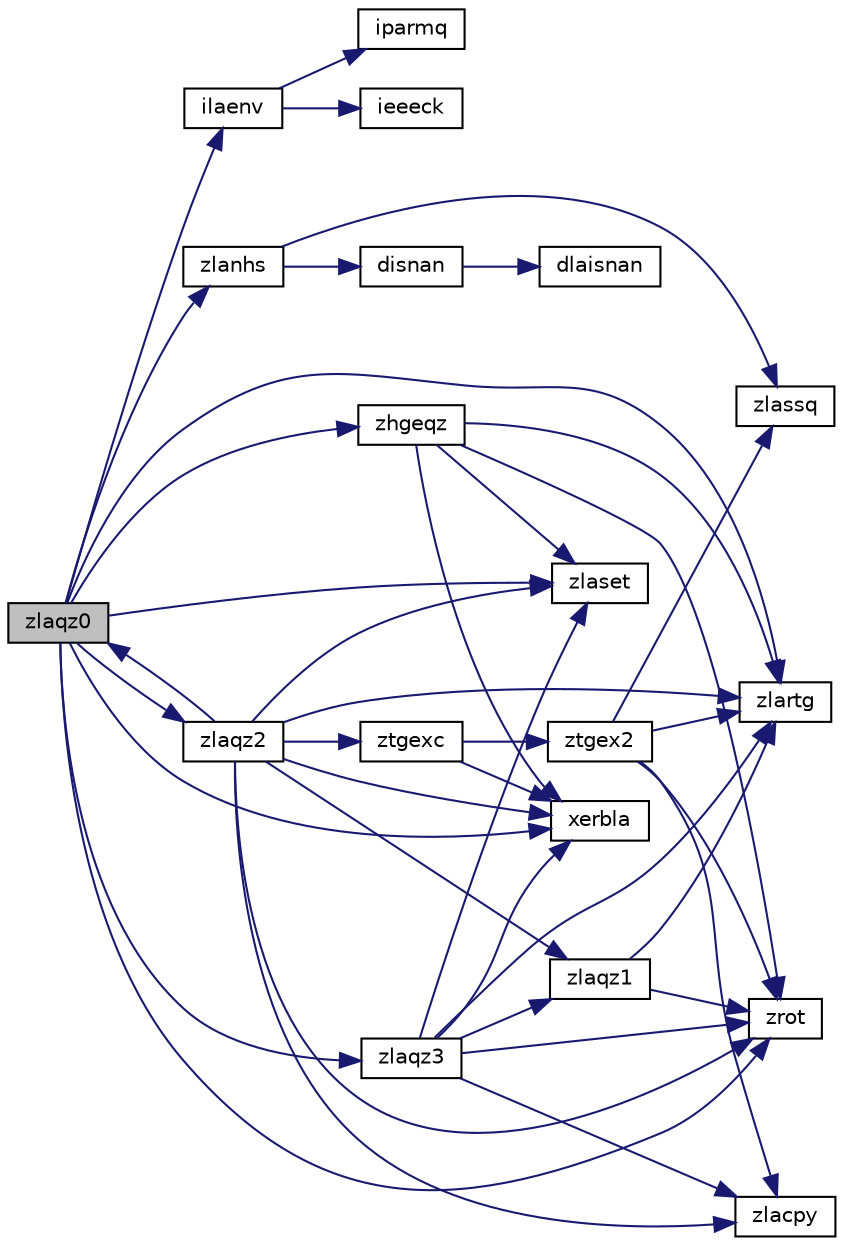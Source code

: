 digraph "zlaqz0"
{
 // LATEX_PDF_SIZE
  edge [fontname="Helvetica",fontsize="10",labelfontname="Helvetica",labelfontsize="10"];
  node [fontname="Helvetica",fontsize="10",shape=record];
  rankdir="LR";
  Node1 [label="zlaqz0",height=0.2,width=0.4,color="black", fillcolor="grey75", style="filled", fontcolor="black",tooltip="ZLAQZ0"];
  Node1 -> Node2 [color="midnightblue",fontsize="10",style="solid",fontname="Helvetica"];
  Node2 [label="ilaenv",height=0.2,width=0.4,color="black", fillcolor="white", style="filled",URL="$ilaenv_8f.html#ab1f37bde76d31aee91a09bb2f8e87ce6",tooltip="ILAENV"];
  Node2 -> Node3 [color="midnightblue",fontsize="10",style="solid",fontname="Helvetica"];
  Node3 [label="ieeeck",height=0.2,width=0.4,color="black", fillcolor="white", style="filled",URL="$ieeeck_8f.html#a97715c995b884378afbbff7915d884c5",tooltip="IEEECK"];
  Node2 -> Node4 [color="midnightblue",fontsize="10",style="solid",fontname="Helvetica"];
  Node4 [label="iparmq",height=0.2,width=0.4,color="black", fillcolor="white", style="filled",URL="$iparmq_8f.html#a6e703cb600283f4bcb1b340cfd8ad3d9",tooltip="IPARMQ"];
  Node1 -> Node5 [color="midnightblue",fontsize="10",style="solid",fontname="Helvetica"];
  Node5 [label="xerbla",height=0.2,width=0.4,color="black", fillcolor="white", style="filled",URL="$xerbla_8f.html#a377ee61015baf8dea7770b3a404b1c07",tooltip="XERBLA"];
  Node1 -> Node6 [color="midnightblue",fontsize="10",style="solid",fontname="Helvetica"];
  Node6 [label="zhgeqz",height=0.2,width=0.4,color="black", fillcolor="white", style="filled",URL="$zhgeqz_8f.html#a56eeaaec72c76c53df90a3aed330f17a",tooltip="ZHGEQZ"];
  Node6 -> Node5 [color="midnightblue",fontsize="10",style="solid",fontname="Helvetica"];
  Node6 -> Node7 [color="midnightblue",fontsize="10",style="solid",fontname="Helvetica"];
  Node7 [label="zlartg",height=0.2,width=0.4,color="black", fillcolor="white", style="filled",URL="$zlartg_8f90.html#a1e266e78a9a8585a1fc67f2d23badc64",tooltip="ZLARTG generates a plane rotation with real cosine and complex sine."];
  Node6 -> Node8 [color="midnightblue",fontsize="10",style="solid",fontname="Helvetica"];
  Node8 [label="zlaset",height=0.2,width=0.4,color="black", fillcolor="white", style="filled",URL="$zlaset_8f.html#aa4389d0e0e031c70c351acf7dbad6a85",tooltip="ZLASET initializes the off-diagonal elements and the diagonal elements of a matrix to given values."];
  Node6 -> Node9 [color="midnightblue",fontsize="10",style="solid",fontname="Helvetica"];
  Node9 [label="zrot",height=0.2,width=0.4,color="black", fillcolor="white", style="filled",URL="$zrot_8f.html#a423fa89faf02ec43f5b664f91ce29729",tooltip="ZROT applies a plane rotation with real cosine and complex sine to a pair of complex vectors."];
  Node1 -> Node10 [color="midnightblue",fontsize="10",style="solid",fontname="Helvetica"];
  Node10 [label="zlanhs",height=0.2,width=0.4,color="black", fillcolor="white", style="filled",URL="$zlanhs_8f.html#af5825d5c969bcf666b7c34adad23096e",tooltip="ZLANHS returns the value of the 1-norm, Frobenius norm, infinity-norm, or the largest absolute value ..."];
  Node10 -> Node11 [color="midnightblue",fontsize="10",style="solid",fontname="Helvetica"];
  Node11 [label="disnan",height=0.2,width=0.4,color="black", fillcolor="white", style="filled",URL="$disnan_8f.html#a230d4e1886896853b11e44e541b2c6a3",tooltip="DISNAN tests input for NaN."];
  Node11 -> Node12 [color="midnightblue",fontsize="10",style="solid",fontname="Helvetica"];
  Node12 [label="dlaisnan",height=0.2,width=0.4,color="black", fillcolor="white", style="filled",URL="$dlaisnan_8f.html#a341ec834c6fc14a17fead550ff486022",tooltip="DLAISNAN tests input for NaN by comparing two arguments for inequality."];
  Node10 -> Node13 [color="midnightblue",fontsize="10",style="solid",fontname="Helvetica"];
  Node13 [label="zlassq",height=0.2,width=0.4,color="black", fillcolor="white", style="filled",URL="$zlassq_8f90.html#a254e1782d1c2f96e9e3164578481f9ce",tooltip="ZLASSQ updates a sum of squares represented in scaled form."];
  Node1 -> Node14 [color="midnightblue",fontsize="10",style="solid",fontname="Helvetica"];
  Node14 [label="zlaqz2",height=0.2,width=0.4,color="black", fillcolor="white", style="filled",URL="$zlaqz2_8f.html#ae32bbca995fb81fbdbe75468d1be55d0",tooltip="ZLAQZ2"];
  Node14 -> Node5 [color="midnightblue",fontsize="10",style="solid",fontname="Helvetica"];
  Node14 -> Node15 [color="midnightblue",fontsize="10",style="solid",fontname="Helvetica"];
  Node15 [label="zlacpy",height=0.2,width=0.4,color="black", fillcolor="white", style="filled",URL="$zlacpy_8f.html#a519ff79bf915433651747242f22078fb",tooltip="ZLACPY copies all or part of one two-dimensional array to another."];
  Node14 -> Node1 [color="midnightblue",fontsize="10",style="solid",fontname="Helvetica"];
  Node14 -> Node16 [color="midnightblue",fontsize="10",style="solid",fontname="Helvetica"];
  Node16 [label="zlaqz1",height=0.2,width=0.4,color="black", fillcolor="white", style="filled",URL="$zlaqz1_8f.html#a1553e50c713dd32c87e12b91417821a5",tooltip="ZLAQZ1"];
  Node16 -> Node7 [color="midnightblue",fontsize="10",style="solid",fontname="Helvetica"];
  Node16 -> Node9 [color="midnightblue",fontsize="10",style="solid",fontname="Helvetica"];
  Node14 -> Node7 [color="midnightblue",fontsize="10",style="solid",fontname="Helvetica"];
  Node14 -> Node8 [color="midnightblue",fontsize="10",style="solid",fontname="Helvetica"];
  Node14 -> Node9 [color="midnightblue",fontsize="10",style="solid",fontname="Helvetica"];
  Node14 -> Node17 [color="midnightblue",fontsize="10",style="solid",fontname="Helvetica"];
  Node17 [label="ztgexc",height=0.2,width=0.4,color="black", fillcolor="white", style="filled",URL="$ztgexc_8f.html#a8486feee84daa39f76895fadb230b108",tooltip="ZTGEXC"];
  Node17 -> Node5 [color="midnightblue",fontsize="10",style="solid",fontname="Helvetica"];
  Node17 -> Node18 [color="midnightblue",fontsize="10",style="solid",fontname="Helvetica"];
  Node18 [label="ztgex2",height=0.2,width=0.4,color="black", fillcolor="white", style="filled",URL="$ztgex2_8f.html#a9b8dc8981846f349260173092928b059",tooltip="ZTGEX2 swaps adjacent diagonal blocks in an upper (quasi) triangular matrix pair by an unitary equiva..."];
  Node18 -> Node15 [color="midnightblue",fontsize="10",style="solid",fontname="Helvetica"];
  Node18 -> Node7 [color="midnightblue",fontsize="10",style="solid",fontname="Helvetica"];
  Node18 -> Node13 [color="midnightblue",fontsize="10",style="solid",fontname="Helvetica"];
  Node18 -> Node9 [color="midnightblue",fontsize="10",style="solid",fontname="Helvetica"];
  Node1 -> Node19 [color="midnightblue",fontsize="10",style="solid",fontname="Helvetica"];
  Node19 [label="zlaqz3",height=0.2,width=0.4,color="black", fillcolor="white", style="filled",URL="$zlaqz3_8f.html#a1043d2b9da95e87985edb894d0e787a5",tooltip="ZLAQZ3"];
  Node19 -> Node5 [color="midnightblue",fontsize="10",style="solid",fontname="Helvetica"];
  Node19 -> Node15 [color="midnightblue",fontsize="10",style="solid",fontname="Helvetica"];
  Node19 -> Node16 [color="midnightblue",fontsize="10",style="solid",fontname="Helvetica"];
  Node19 -> Node7 [color="midnightblue",fontsize="10",style="solid",fontname="Helvetica"];
  Node19 -> Node8 [color="midnightblue",fontsize="10",style="solid",fontname="Helvetica"];
  Node19 -> Node9 [color="midnightblue",fontsize="10",style="solid",fontname="Helvetica"];
  Node1 -> Node7 [color="midnightblue",fontsize="10",style="solid",fontname="Helvetica"];
  Node1 -> Node8 [color="midnightblue",fontsize="10",style="solid",fontname="Helvetica"];
  Node1 -> Node9 [color="midnightblue",fontsize="10",style="solid",fontname="Helvetica"];
}
